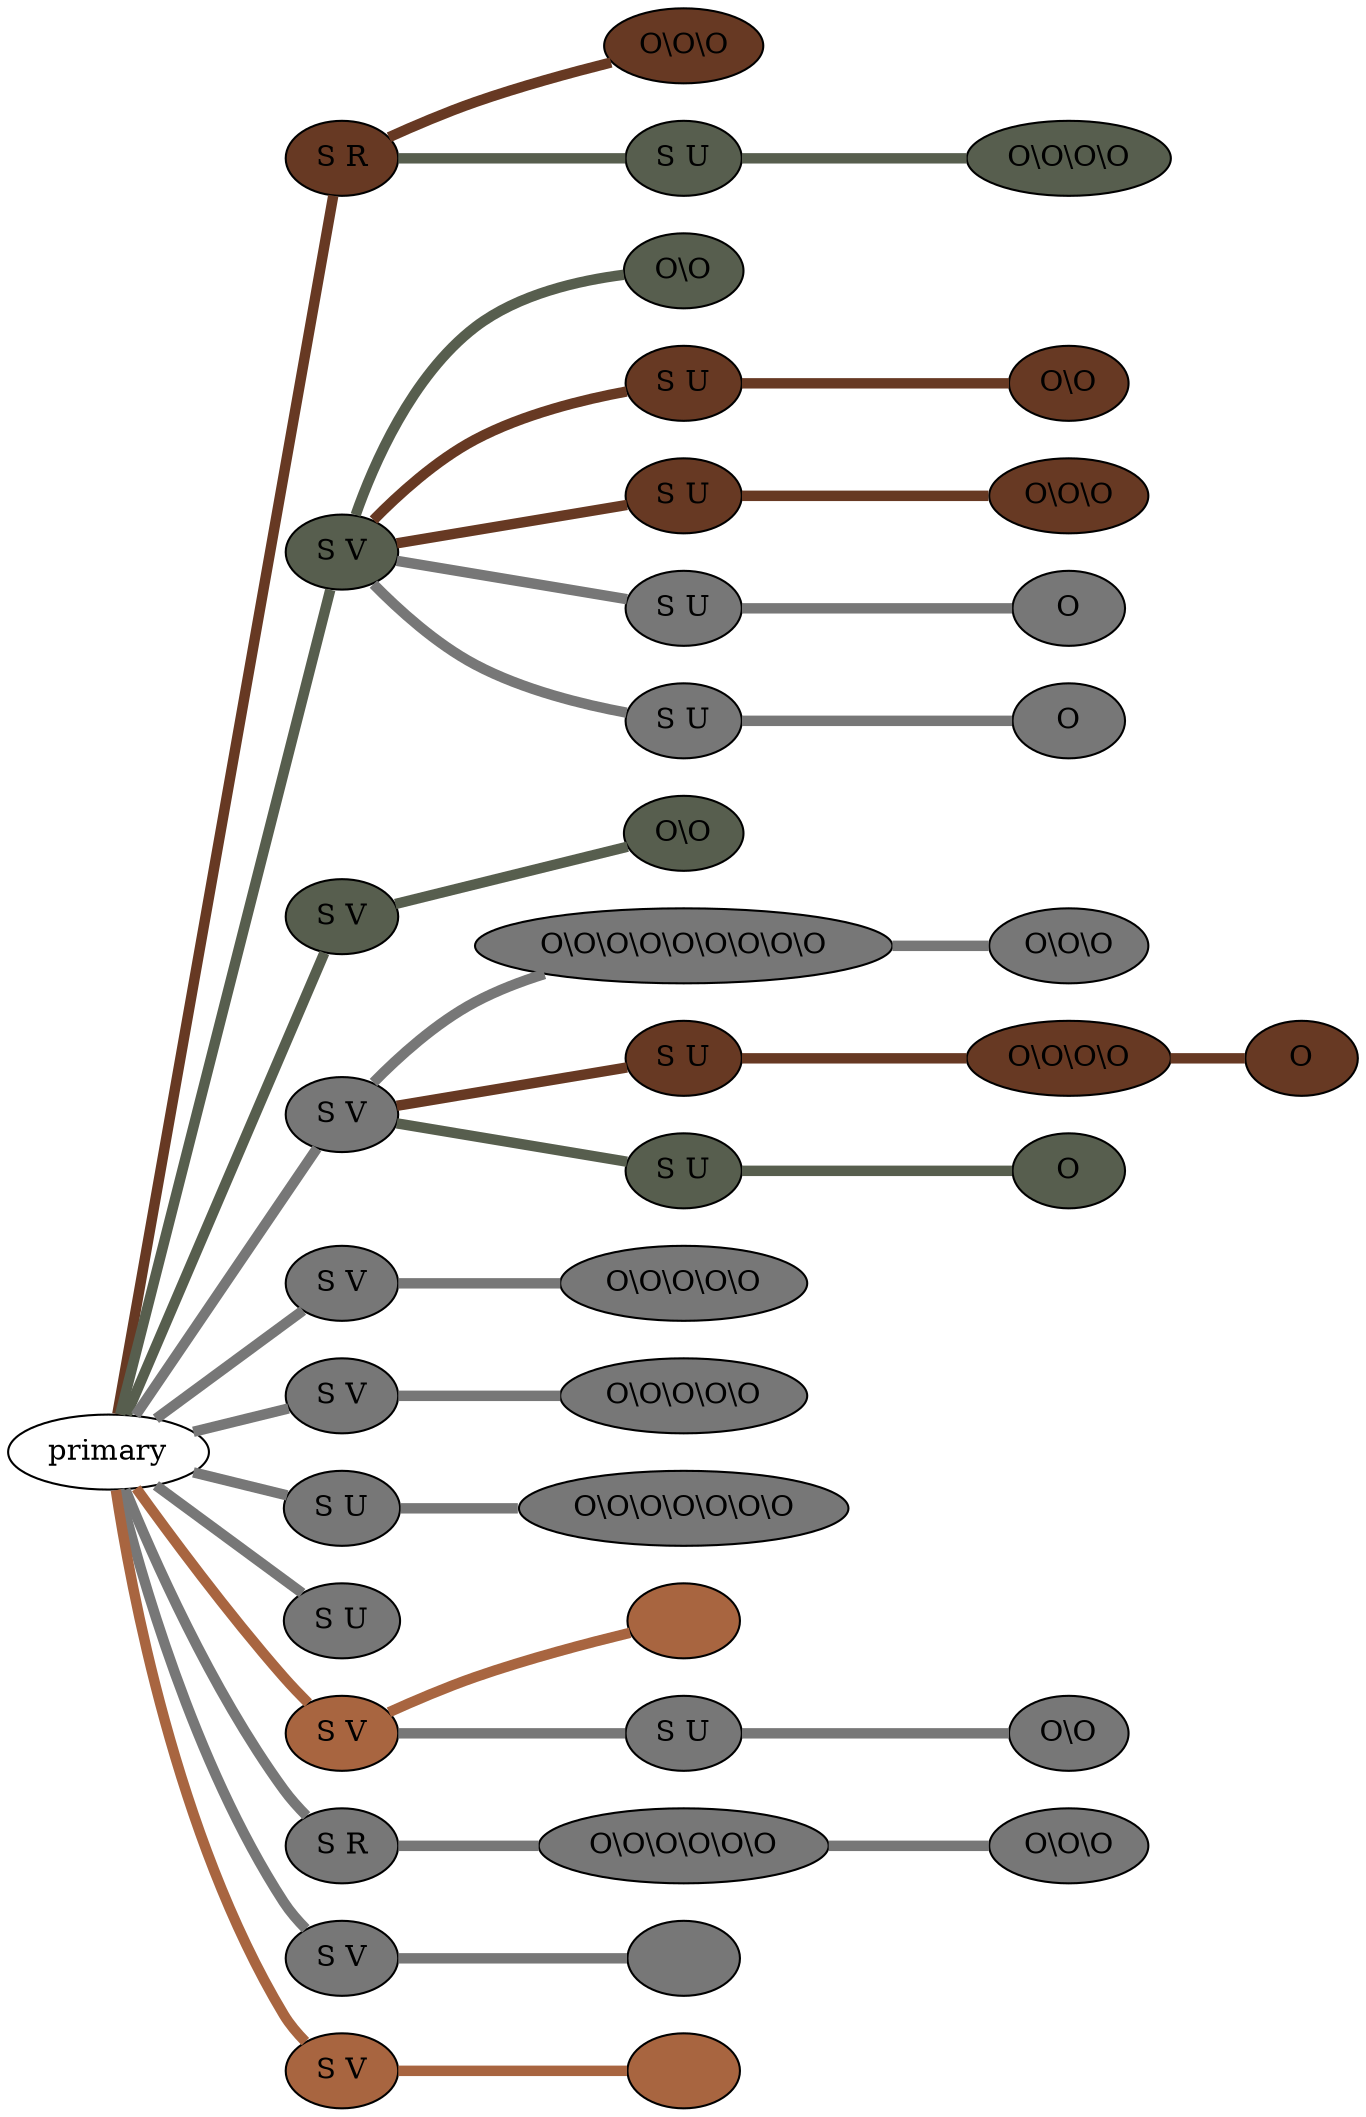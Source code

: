 graph {
 graph [rankdir=LR]
"1" [qtype="pendant_node", pendant_colors="#673923,#777777", pendant_ply="S", pendant_attach="R", pendant_length="12", label="S R", style=filled, fillcolor="#673923"]
"primary" -- "1" [qtype="pendant_link",penwidth=5,color="#673923"]
"1:0" [qtype="knot_node", knot_value="3", knot_type="S", knot_position="9.0", knot_spin="Z", label="O\\O\\O", style=filled, fillcolor="#673923"]
"1" -- "1:0" [qtype="knot_link",penwidth=5,color="#673923"]
"1s1" [qtype="pendant_node", pendant_colors="#575E4E,#777777", pendant_ply="S", pendant_attach="U", pendant_length="14", label="S U", style=filled, fillcolor="#575E4E"]
"1" -- "1s1" [qtype="pendant_link",penwidth=5,color="#575E4E"]
"1s1:0" [qtype="knot_node", knot_value="4", knot_type="S", knot_position="3.0", knot_spin="Z", label="O\\O\\O\\O", style=filled, fillcolor="#575E4E"]
"1s1" -- "1s1:0" [qtype="knot_link",penwidth=5,color="#575E4E"]
"2" [qtype="pendant_node", pendant_colors="#575E4E,#777777", pendant_ply="S", pendant_attach="V", pendant_length="10", label="S V", style=filled, fillcolor="#575E4E"]
"primary" -- "2" [qtype="pendant_link",penwidth=5,color="#575E4E"]
"2:0" [qtype="knot_node", knot_value="2", knot_type="S", knot_position="6.5", knot_spin="Z", label="O\\O", style=filled, fillcolor="#575E4E"]
"2" -- "2:0" [qtype="knot_link",penwidth=5,color="#575E4E"]
"2s1" [qtype="pendant_node", pendant_colors="#673923", pendant_ply="S", pendant_attach="U", pendant_length="23", label="S U", style=filled, fillcolor="#673923"]
"2" -- "2s1" [qtype="pendant_link",penwidth=5,color="#673923"]
"2s1:0" [qtype="knot_node", knot_value="2", knot_type="S", knot_position="5.5", knot_spin="Z", label="O\\O", style=filled, fillcolor="#673923"]
"2s1" -- "2s1:0" [qtype="knot_link",penwidth=5,color="#673923"]
"2s2" [qtype="pendant_node", pendant_colors="#673923", pendant_ply="S", pendant_attach="U", pendant_length="12", label="S U", style=filled, fillcolor="#673923"]
"2" -- "2s2" [qtype="pendant_link",penwidth=5,color="#673923"]
"2s2:0" [qtype="knot_node", knot_value="3", knot_type="S", knot_position="5.0", knot_spin="Z", label="O\\O\\O", style=filled, fillcolor="#673923"]
"2s2" -- "2s2:0" [qtype="knot_link",penwidth=5,color="#673923"]
"2s3" [qtype="pendant_node", pendant_colors="#777777", pendant_ply="S", pendant_attach="U", pendant_length="8", label="S U", style=filled, fillcolor="#777777"]
"2" -- "2s3" [qtype="pendant_link",penwidth=5,color="#777777"]
"2s3:0" [qtype="knot_node", knot_value="1", knot_type="S", knot_position="1.5", knot_spin="Z", label="O", style=filled, fillcolor="#777777"]
"2s3" -- "2s3:0" [qtype="knot_link",penwidth=5,color="#777777"]
"2s4" [qtype="pendant_node", pendant_colors="#777777", pendant_ply="S", pendant_attach="U", pendant_length="15", label="S U", style=filled, fillcolor="#777777"]
"2" -- "2s4" [qtype="pendant_link",penwidth=5,color="#777777"]
"2s4:0" [qtype="knot_node", knot_value="1", knot_type="S", knot_position="2.0", knot_spin="Z", label="O", style=filled, fillcolor="#777777"]
"2s4" -- "2s4:0" [qtype="knot_link",penwidth=5,color="#777777"]
"3" [qtype="pendant_node", pendant_colors="#575E4E,#777777", pendant_ply="S", pendant_attach="V", pendant_length="11", label="S V", style=filled, fillcolor="#575E4E"]
"primary" -- "3" [qtype="pendant_link",penwidth=5,color="#575E4E"]
"3:0" [qtype="knot_node", knot_value="2", knot_type="S", knot_position="6.5", knot_spin="Z", label="O\\O", style=filled, fillcolor="#575E4E"]
"3" -- "3:0" [qtype="knot_link",penwidth=5,color="#575E4E"]
"4" [qtype="pendant_node", pendant_colors="#777777", pendant_ply="S", pendant_attach="V", pendant_length="22", label="S V", style=filled, fillcolor="#777777"]
"primary" -- "4" [qtype="pendant_link",penwidth=5,color="#777777"]
"4:0" [qtype="knot_node", knot_value="9", knot_type="S", knot_position="2.5", knot_spin="Z", label="O\\O\\O\\O\\O\\O\\O\\O\\O", style=filled, fillcolor="#777777"]
"4" -- "4:0" [qtype="knot_link",penwidth=5,color="#777777"]
"4:1" [qtype="knot_node", knot_value="3", knot_type="S", knot_position="10.5", knot_spin="Z", label="O\\O\\O", style=filled, fillcolor="#777777"]
"4:0" -- "4:1" [qtype="knot_link",penwidth=5,color="#777777"]
"4s1" [qtype="pendant_node", pendant_colors="#673923,#777777", pendant_ply="S", pendant_attach="U", pendant_length="12", label="S U", style=filled, fillcolor="#673923"]
"4" -- "4s1" [qtype="pendant_link",penwidth=5,color="#673923"]
"4s1:0" [qtype="knot_node", knot_value="4", knot_type="S", knot_position="2.0", knot_spin="Z", label="O\\O\\O\\O", style=filled, fillcolor="#673923"]
"4s1" -- "4s1:0" [qtype="knot_link",penwidth=5,color="#673923"]
"4s1:1" [qtype="knot_node", knot_value="1", knot_type="S", knot_position="10.0", knot_spin="Z", label="O", style=filled, fillcolor="#673923"]
"4s1:0" -- "4s1:1" [qtype="knot_link",penwidth=5,color="#673923"]
"4s2" [qtype="pendant_node", pendant_colors="#575E4E", pendant_ply="S", pendant_attach="U", pendant_length="8", label="S U", style=filled, fillcolor="#575E4E"]
"4" -- "4s2" [qtype="pendant_link",penwidth=5,color="#575E4E"]
"4s2:0" [qtype="knot_node", knot_value="1", knot_type="S", knot_position="1.0", knot_spin="Z", label="O", style=filled, fillcolor="#575E4E"]
"4s2" -- "4s2:0" [qtype="knot_link",penwidth=5,color="#575E4E"]
"5" [qtype="pendant_node", pendant_colors="#777777", pendant_ply="S", pendant_attach="V", pendant_length="8", label="S V", style=filled, fillcolor="#777777"]
"primary" -- "5" [qtype="pendant_link",penwidth=5,color="#777777"]
"5:0" [qtype="knot_node", knot_value="5", knot_type="S", knot_position="2.0", knot_spin="Z", label="O\\O\\O\\O\\O", style=filled, fillcolor="#777777"]
"5" -- "5:0" [qtype="knot_link",penwidth=5,color="#777777"]
"6" [qtype="pendant_node", pendant_colors="#777777", pendant_ply="S", pendant_attach="V", pendant_length="8", label="S V", style=filled, fillcolor="#777777"]
"primary" -- "6" [qtype="pendant_link",penwidth=5,color="#777777"]
"6:0" [qtype="knot_node", knot_value="5", knot_type="S", knot_position="1.5", knot_spin="Z", label="O\\O\\O\\O\\O", style=filled, fillcolor="#777777"]
"6" -- "6:0" [qtype="knot_link",penwidth=5,color="#777777"]
"7" [qtype="pendant_node", pendant_colors="#777777", pendant_ply="S", pendant_attach="U", pendant_length="18", label="S U", style=filled, fillcolor="#777777"]
"primary" -- "7" [qtype="pendant_link",penwidth=5,color="#777777"]
"7:0" [qtype="knot_node", knot_value="7", knot_type="S", knot_position="3.0", knot_spin="Z", label="O\\O\\O\\O\\O\\O\\O", style=filled, fillcolor="#777777"]
"7" -- "7:0" [qtype="knot_link",penwidth=5,color="#777777"]
"8" [qtype="pendant_node", pendant_colors="#777777", pendant_ply="S", pendant_attach="U", pendant_length="8", label="S U", style=filled, fillcolor="#777777"]
"primary" -- "8" [qtype="pendant_link",penwidth=5,color="#777777"]
"9" [qtype="pendant_node", pendant_colors="#A86540,#777777", pendant_ply="S", pendant_attach="V", pendant_length="10", label="S V", style=filled, fillcolor="#A86540"]
"primary" -- "9" [qtype="pendant_link",penwidth=5,color="#A86540"]
"9:0" [qtype="knot_node", knot_value="1", knot_type="0S", knot_position="1.0", knot_spin="Z", label="", style=filled, fillcolor="#A86540"]
"9" -- "9:0" [qtype="knot_link",penwidth=5,color="#A86540"]
"9s1" [qtype="pendant_node", pendant_colors="#777777", pendant_ply="S", pendant_attach="U", pendant_length="19", label="S U", style=filled, fillcolor="#777777"]
"9" -- "9s1" [qtype="pendant_link",penwidth=5,color="#777777"]
"9s1:0" [qtype="knot_node", knot_value="2", knot_type="S", knot_position="2.5", knot_spin="Z", label="O\\O", style=filled, fillcolor="#777777"]
"9s1" -- "9s1:0" [qtype="knot_link",penwidth=5,color="#777777"]
"10" [qtype="pendant_node", pendant_colors="#777777", pendant_ply="S", pendant_attach="R", pendant_length="14", label="S R", style=filled, fillcolor="#777777"]
"primary" -- "10" [qtype="pendant_link",penwidth=5,color="#777777"]
"10:0" [qtype="knot_node", knot_value="6", knot_type="S", knot_position="3.0", knot_spin="Z", label="O\\O\\O\\O\\O\\O", style=filled, fillcolor="#777777"]
"10" -- "10:0" [qtype="knot_link",penwidth=5,color="#777777"]
"10:1" [qtype="knot_node", knot_value="3", knot_type="S", knot_position="11.0", knot_spin="Z", label="O\\O\\O", style=filled, fillcolor="#777777"]
"10:0" -- "10:1" [qtype="knot_link",penwidth=5,color="#777777"]
"11" [qtype="pendant_node", pendant_colors="#777777", pendant_ply="S", pendant_attach="V", pendant_length="14", label="S V", style=filled, fillcolor="#777777"]
"primary" -- "11" [qtype="pendant_link",penwidth=5,color="#777777"]
"11:0" [qtype="knot_node", knot_value="1", knot_type="1S", knot_position="4.0", knot_spin="Z", label="", style=filled, fillcolor="#777777"]
"11" -- "11:0" [qtype="knot_link",penwidth=5,color="#777777"]
"12" [qtype="pendant_node", pendant_colors="#A86540,#777777", pendant_ply="S", pendant_attach="V", pendant_length="11", label="S V", style=filled, fillcolor="#A86540"]
"primary" -- "12" [qtype="pendant_link",penwidth=5,color="#A86540"]
"12:0" [qtype="knot_node", knot_value="1", knot_type="2S", knot_position="1.0", knot_spin="Z", label="", style=filled, fillcolor="#A86540"]
"12" -- "12:0" [qtype="knot_link",penwidth=5,color="#A86540"]
}
